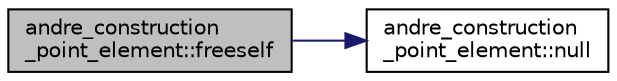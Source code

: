 digraph "andre_construction_point_element::freeself"
{
  edge [fontname="Helvetica",fontsize="10",labelfontname="Helvetica",labelfontsize="10"];
  node [fontname="Helvetica",fontsize="10",shape=record];
  rankdir="LR";
  Node7 [label="andre_construction\l_point_element::freeself",height=0.2,width=0.4,color="black", fillcolor="grey75", style="filled", fontcolor="black"];
  Node7 -> Node8 [color="midnightblue",fontsize="10",style="solid",fontname="Helvetica"];
  Node8 [label="andre_construction\l_point_element::null",height=0.2,width=0.4,color="black", fillcolor="white", style="filled",URL="$d3/d6a/classandre__construction__point__element.html#aeebe8ebc5efdeb8e0e887891846a181f"];
}
